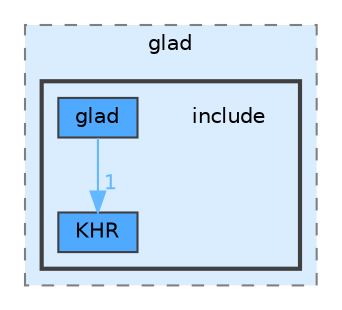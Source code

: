 digraph "Common/Libs/glad/include"
{
 // LATEX_PDF_SIZE
  bgcolor="transparent";
  edge [fontname=Helvetica,fontsize=10,labelfontname=Helvetica,labelfontsize=10];
  node [fontname=Helvetica,fontsize=10,shape=box,height=0.2,width=0.4];
  compound=true
  subgraph clusterdir_9f18a8906221e2a668c70f0773959e72 {
    graph [ bgcolor="#daedff", pencolor="grey50", label="glad", fontname=Helvetica,fontsize=10 style="filled,dashed", URL="dir_9f18a8906221e2a668c70f0773959e72.html",tooltip=""]
  subgraph clusterdir_f555a06836ba5241376c3b748c2ab993 {
    graph [ bgcolor="#daedff", pencolor="grey25", label="", fontname=Helvetica,fontsize=10 style="filled,bold", URL="dir_f555a06836ba5241376c3b748c2ab993.html",tooltip=""]
    dir_f555a06836ba5241376c3b748c2ab993 [shape=plaintext, label="include"];
  dir_1e275f791828ce16c278244a6f373f31 [label="glad", fillcolor="#4ea9ff", color="grey25", style="filled", URL="dir_1e275f791828ce16c278244a6f373f31.html",tooltip=""];
  dir_f6ad8a92a1d3b5a6c33e227384825044 [label="KHR", fillcolor="#4ea9ff", color="grey25", style="filled", URL="dir_f6ad8a92a1d3b5a6c33e227384825044.html",tooltip=""];
  }
  }
  dir_1e275f791828ce16c278244a6f373f31->dir_f6ad8a92a1d3b5a6c33e227384825044 [headlabel="1", labeldistance=1.5 headhref="dir_000005_000008.html" href="dir_000005_000008.html" color="steelblue1" fontcolor="steelblue1"];
}
